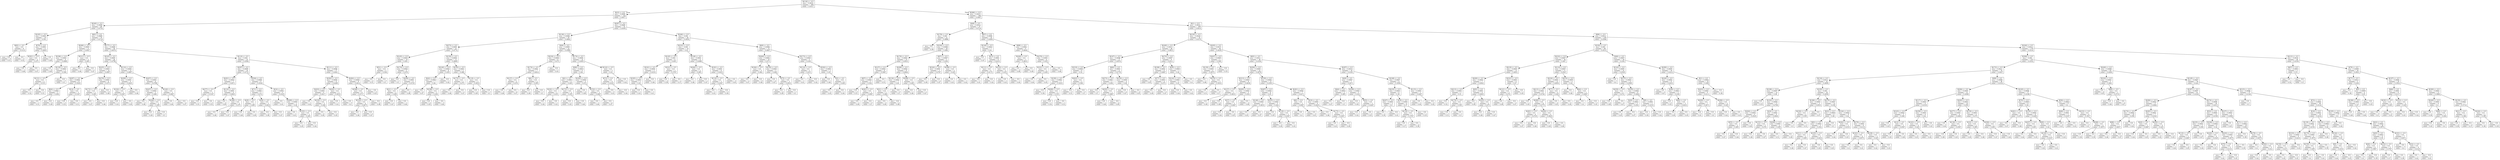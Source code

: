 digraph Tree {
node [shape=box] ;
0 [label="X[118] <= 0.5\nmse = 0.0014\nsamples = 500\nvalue = 0.4517"] ;
1 [label="X[23] <= 0.5\nmse = 0.0009\nsamples = 154\nvalue = 0.4677"] ;
0 -> 1 [labeldistance=2.5, labelangle=45, headlabel="True"] ;
2 [label="X[240] <= 0.5\nmse = 0.0009\nsamples = 80\nvalue = 0.4752"] ;
1 -> 2 ;
3 [label="X[165] <= 0.5\nmse = 0.0003\nsamples = 10\nvalue = 0.501"] ;
2 -> 3 ;
4 [label="X[83] <= 0.5\nmse = 0.0\nsamples = 6\nvalue = 0.5133"] ;
3 -> 4 ;
5 [label="mse = 0.0\nsamples = 4\nvalue = 0.51"] ;
4 -> 5 ;
6 [label="mse = -0.0\nsamples = 2\nvalue = 0.52"] ;
4 -> 6 ;
7 [label="X[79] <= 0.5\nmse = 0.0001\nsamples = 4\nvalue = 0.4825"] ;
3 -> 7 ;
8 [label="X[301] <= 0.5\nmse = 0.0\nsamples = 2\nvalue = 0.475"] ;
7 -> 8 ;
9 [label="mse = 0.0\nsamples = 1\nvalue = 0.48"] ;
8 -> 9 ;
10 [label="mse = 0.0\nsamples = 1\nvalue = 0.47"] ;
8 -> 10 ;
11 [label="mse = 0.0\nsamples = 2\nvalue = 0.49"] ;
7 -> 11 ;
12 [label="X[81] <= 0.5\nmse = 0.0009\nsamples = 70\nvalue = 0.4716"] ;
2 -> 12 ;
13 [label="X[266] <= 0.5\nmse = 0.0003\nsamples = 11\nvalue = 0.4927"] ;
12 -> 13 ;
14 [label="X[196] <= 0.5\nmse = 0.0001\nsamples = 9\nvalue = 0.4989"] ;
13 -> 14 ;
15 [label="mse = 0.0\nsamples = 4\nvalue = 0.49"] ;
14 -> 15 ;
16 [label="X[130] <= 0.5\nmse = 0.0001\nsamples = 5\nvalue = 0.506"] ;
14 -> 16 ;
17 [label="X[131] <= 0.5\nmse = 0.0\nsamples = 2\nvalue = 0.515"] ;
16 -> 17 ;
18 [label="mse = 0.0\nsamples = 1\nvalue = 0.52"] ;
17 -> 18 ;
19 [label="mse = -0.0\nsamples = 1\nvalue = 0.51"] ;
17 -> 19 ;
20 [label="mse = -0.0\nsamples = 3\nvalue = 0.5"] ;
16 -> 20 ;
21 [label="X[311] <= 0.5\nmse = 0.0\nsamples = 2\nvalue = 0.465"] ;
13 -> 21 ;
22 [label="mse = 0.0\nsamples = 1\nvalue = 0.46"] ;
21 -> 22 ;
23 [label="mse = 0.0\nsamples = 1\nvalue = 0.47"] ;
21 -> 23 ;
24 [label="X[177] <= 0.5\nmse = 0.0009\nsamples = 59\nvalue = 0.4676"] ;
12 -> 24 ;
25 [label="X[325] <= 0.5\nmse = 0.0005\nsamples = 26\nvalue = 0.4796"] ;
24 -> 25 ;
26 [label="X[225] <= 0.5\nmse = 0.0003\nsamples = 14\nvalue = 0.4907"] ;
25 -> 26 ;
27 [label="X[287] <= 0.5\nmse = 0.0002\nsamples = 8\nvalue = 0.5025"] ;
26 -> 27 ;
28 [label="X[64] <= 0.5\nmse = 0.0001\nsamples = 5\nvalue = 0.494"] ;
27 -> 28 ;
29 [label="mse = 0.0\nsamples = 1\nvalue = 0.51"] ;
28 -> 29 ;
30 [label="mse = 0.0\nsamples = 4\nvalue = 0.49"] ;
28 -> 30 ;
31 [label="X[14] <= 0.5\nmse = 0.0\nsamples = 3\nvalue = 0.5167"] ;
27 -> 31 ;
32 [label="mse = 0.0\nsamples = 2\nvalue = 0.52"] ;
31 -> 32 ;
33 [label="mse = 0.0\nsamples = 1\nvalue = 0.51"] ;
31 -> 33 ;
34 [label="X[276] <= 0.5\nmse = 0.0001\nsamples = 6\nvalue = 0.475"] ;
26 -> 34 ;
35 [label="X[173] <= 0.5\nmse = 0.0\nsamples = 2\nvalue = 0.465"] ;
34 -> 35 ;
36 [label="mse = 0.0\nsamples = 1\nvalue = 0.47"] ;
35 -> 36 ;
37 [label="mse = 0.0\nsamples = 1\nvalue = 0.46"] ;
35 -> 37 ;
38 [label="mse = 0.0\nsamples = 4\nvalue = 0.48"] ;
34 -> 38 ;
39 [label="X[114] <= 0.5\nmse = 0.0004\nsamples = 12\nvalue = 0.4667"] ;
25 -> 39 ;
40 [label="X[299] <= 0.5\nmse = 0.0001\nsamples = 4\nvalue = 0.4425"] ;
39 -> 40 ;
41 [label="X[104] <= 0.5\nmse = 0.0\nsamples = 3\nvalue = 0.4367"] ;
40 -> 41 ;
42 [label="mse = 0.0\nsamples = 1\nvalue = 0.43"] ;
41 -> 42 ;
43 [label="mse = -0.0\nsamples = 2\nvalue = 0.44"] ;
41 -> 43 ;
44 [label="mse = 0.0\nsamples = 1\nvalue = 0.46"] ;
40 -> 44 ;
45 [label="X[207] <= 0.5\nmse = 0.0001\nsamples = 8\nvalue = 0.4788"] ;
39 -> 45 ;
46 [label="X[247] <= 0.5\nmse = 0.0001\nsamples = 5\nvalue = 0.486"] ;
45 -> 46 ;
47 [label="mse = 0.0\nsamples = 3\nvalue = 0.48"] ;
46 -> 47 ;
48 [label="X[246] <= 0.5\nmse = 0.0\nsamples = 2\nvalue = 0.495"] ;
46 -> 48 ;
49 [label="mse = 0.0\nsamples = 1\nvalue = 0.49"] ;
48 -> 49 ;
50 [label="mse = 0.0\nsamples = 1\nvalue = 0.5"] ;
48 -> 50 ;
51 [label="X[140] <= 0.5\nmse = 0.0\nsamples = 3\nvalue = 0.4667"] ;
45 -> 51 ;
52 [label="mse = 0.0\nsamples = 1\nvalue = 0.46"] ;
51 -> 52 ;
53 [label="mse = 0.0\nsamples = 2\nvalue = 0.47"] ;
51 -> 53 ;
54 [label="X[110] <= 0.5\nmse = 0.001\nsamples = 33\nvalue = 0.4582"] ;
24 -> 54 ;
55 [label="X[297] <= 0.5\nmse = 0.0009\nsamples = 16\nvalue = 0.4731"] ;
54 -> 55 ;
56 [label="X[201] <= 0.5\nmse = 0.0003\nsamples = 7\nvalue = 0.4971"] ;
55 -> 56 ;
57 [label="X[277] <= 0.5\nmse = 0.0\nsamples = 3\nvalue = 0.5167"] ;
56 -> 57 ;
58 [label="mse = 0.0\nsamples = 1\nvalue = 0.51"] ;
57 -> 58 ;
59 [label="mse = -0.0\nsamples = 2\nvalue = 0.52"] ;
57 -> 59 ;
60 [label="X[132] <= 0.5\nmse = 0.0001\nsamples = 4\nvalue = 0.4825"] ;
56 -> 60 ;
61 [label="mse = 0.0\nsamples = 2\nvalue = 0.49"] ;
60 -> 61 ;
62 [label="X[186] <= 0.5\nmse = 0.0\nsamples = 2\nvalue = 0.475"] ;
60 -> 62 ;
63 [label="mse = 0.0\nsamples = 1\nvalue = 0.48"] ;
62 -> 63 ;
64 [label="mse = 0.0\nsamples = 1\nvalue = 0.47"] ;
62 -> 64 ;
65 [label="X[304] <= 0.5\nmse = 0.0006\nsamples = 9\nvalue = 0.4544"] ;
55 -> 65 ;
66 [label="X[71] <= 0.5\nmse = 0.0001\nsamples = 5\nvalue = 0.472"] ;
65 -> 66 ;
67 [label="X[29] <= 0.5\nmse = 0.0\nsamples = 2\nvalue = 0.485"] ;
66 -> 67 ;
68 [label="mse = 0.0\nsamples = 1\nvalue = 0.48"] ;
67 -> 68 ;
69 [label="mse = 0.0\nsamples = 1\nvalue = 0.49"] ;
67 -> 69 ;
70 [label="X[36] <= 0.5\nmse = 0.0\nsamples = 3\nvalue = 0.4633"] ;
66 -> 70 ;
71 [label="mse = -0.0\nsamples = 2\nvalue = 0.46"] ;
70 -> 71 ;
72 [label="mse = 0.0\nsamples = 1\nvalue = 0.47"] ;
70 -> 72 ;
73 [label="X[32] <= 0.5\nmse = 0.0002\nsamples = 4\nvalue = 0.4325"] ;
65 -> 73 ;
74 [label="mse = 0.0\nsamples = 1\nvalue = 0.41"] ;
73 -> 74 ;
75 [label="X[289] <= 0.5\nmse = 0.0001\nsamples = 3\nvalue = 0.44"] ;
73 -> 75 ;
76 [label="mse = 0.0\nsamples = 1\nvalue = 0.43"] ;
75 -> 76 ;
77 [label="X[193] <= 0.5\nmse = 0.0\nsamples = 2\nvalue = 0.445"] ;
75 -> 77 ;
78 [label="mse = 0.0\nsamples = 1\nvalue = 0.45"] ;
77 -> 78 ;
79 [label="mse = 0.0\nsamples = 1\nvalue = 0.44"] ;
77 -> 79 ;
80 [label="X[111] <= 0.5\nmse = 0.0006\nsamples = 17\nvalue = 0.4441"] ;
54 -> 80 ;
81 [label="X[302] <= 0.5\nmse = 0.0004\nsamples = 9\nvalue = 0.4289"] ;
80 -> 81 ;
82 [label="X[203] <= 0.5\nmse = 0.0001\nsamples = 6\nvalue = 0.4417"] ;
81 -> 82 ;
83 [label="mse = 0.0\nsamples = 1\nvalue = 0.42"] ;
82 -> 83 ;
84 [label="X[230] <= 0.5\nmse = 0.0\nsamples = 5\nvalue = 0.446"] ;
82 -> 84 ;
85 [label="mse = 0.0\nsamples = 2\nvalue = 0.44"] ;
84 -> 85 ;
86 [label="mse = 0.0\nsamples = 3\nvalue = 0.45"] ;
84 -> 86 ;
87 [label="X[202] <= 0.5\nmse = 0.0\nsamples = 3\nvalue = 0.4033"] ;
81 -> 87 ;
88 [label="mse = 0.0\nsamples = 1\nvalue = 0.41"] ;
87 -> 88 ;
89 [label="mse = 0.0\nsamples = 2\nvalue = 0.4"] ;
87 -> 89 ;
90 [label="X[282] <= 0.5\nmse = 0.0004\nsamples = 8\nvalue = 0.4612"] ;
80 -> 90 ;
91 [label="X[308] <= 0.5\nmse = 0.0\nsamples = 6\nvalue = 0.4717"] ;
90 -> 91 ;
92 [label="X[318] <= 0.5\nmse = 0.0\nsamples = 4\nvalue = 0.4675"] ;
91 -> 92 ;
93 [label="mse = 0.0\nsamples = 1\nvalue = 0.46"] ;
92 -> 93 ;
94 [label="mse = 0.0\nsamples = 3\nvalue = 0.47"] ;
92 -> 94 ;
95 [label="mse = -0.0\nsamples = 2\nvalue = 0.48"] ;
91 -> 95 ;
96 [label="mse = -0.0\nsamples = 2\nvalue = 0.43"] ;
90 -> 96 ;
97 [label="X[287] <= 0.5\nmse = 0.0009\nsamples = 74\nvalue = 0.4595"] ;
1 -> 97 ;
98 [label="X[136] <= 0.5\nmse = 0.0006\nsamples = 45\nvalue = 0.4682"] ;
97 -> 98 ;
99 [label="X[273] <= 0.5\nmse = 0.0005\nsamples = 23\nvalue = 0.4774"] ;
98 -> 99 ;
100 [label="X[145] <= 0.5\nmse = 0.0003\nsamples = 10\nvalue = 0.491"] ;
99 -> 100 ;
101 [label="X[51] <= 0.5\nmse = 0.0\nsamples = 5\nvalue = 0.504"] ;
100 -> 101 ;
102 [label="mse = 0.0\nsamples = 2\nvalue = 0.51"] ;
101 -> 102 ;
103 [label="mse = 0.0\nsamples = 3\nvalue = 0.5"] ;
101 -> 103 ;
104 [label="X[174] <= 0.5\nmse = 0.0002\nsamples = 5\nvalue = 0.478"] ;
100 -> 104 ;
105 [label="mse = 0.0\nsamples = 1\nvalue = 0.5"] ;
104 -> 105 ;
106 [label="X[294] <= 0.5\nmse = 0.0001\nsamples = 4\nvalue = 0.4725"] ;
104 -> 106 ;
107 [label="X[21] <= 0.5\nmse = 0.0\nsamples = 2\nvalue = 0.465"] ;
106 -> 107 ;
108 [label="mse = 0.0\nsamples = 1\nvalue = 0.47"] ;
107 -> 108 ;
109 [label="mse = 0.0\nsamples = 1\nvalue = 0.46"] ;
107 -> 109 ;
110 [label="mse = 0.0\nsamples = 2\nvalue = 0.48"] ;
106 -> 110 ;
111 [label="X[150] <= 0.5\nmse = 0.0004\nsamples = 13\nvalue = 0.4669"] ;
99 -> 111 ;
112 [label="X[140] <= 0.5\nmse = 0.0002\nsamples = 8\nvalue = 0.455"] ;
111 -> 112 ;
113 [label="X[42] <= 0.5\nmse = 0.0001\nsamples = 7\nvalue = 0.46"] ;
112 -> 113 ;
114 [label="mse = 0.0\nsamples = 2\nvalue = 0.47"] ;
113 -> 114 ;
115 [label="X[198] <= 0.5\nmse = 0.0\nsamples = 5\nvalue = 0.456"] ;
113 -> 115 ;
116 [label="mse = 0.0\nsamples = 2\nvalue = 0.45"] ;
115 -> 116 ;
117 [label="mse = -0.0\nsamples = 3\nvalue = 0.46"] ;
115 -> 117 ;
118 [label="mse = -0.0\nsamples = 1\nvalue = 0.42"] ;
112 -> 118 ;
119 [label="X[193] <= 0.5\nmse = 0.0001\nsamples = 5\nvalue = 0.486"] ;
111 -> 119 ;
120 [label="X[175] <= 0.5\nmse = 0.0\nsamples = 2\nvalue = 0.475"] ;
119 -> 120 ;
121 [label="mse = 0.0\nsamples = 1\nvalue = 0.48"] ;
120 -> 121 ;
122 [label="mse = 0.0\nsamples = 1\nvalue = 0.47"] ;
120 -> 122 ;
123 [label="X[119] <= 0.5\nmse = 0.0\nsamples = 3\nvalue = 0.4933"] ;
119 -> 123 ;
124 [label="mse = 0.0\nsamples = 2\nvalue = 0.49"] ;
123 -> 124 ;
125 [label="mse = 0.0\nsamples = 1\nvalue = 0.5"] ;
123 -> 125 ;
126 [label="X[46] <= 0.5\nmse = 0.0005\nsamples = 22\nvalue = 0.4586"] ;
98 -> 126 ;
127 [label="X[234] <= 0.5\nmse = 0.0004\nsamples = 8\nvalue = 0.475"] ;
126 -> 127 ;
128 [label="X[174] <= 0.5\nmse = 0.0001\nsamples = 7\nvalue = 0.4814"] ;
127 -> 128 ;
129 [label="X[137] <= 0.5\nmse = 0.0\nsamples = 5\nvalue = 0.476"] ;
128 -> 129 ;
130 [label="mse = 0.0\nsamples = 3\nvalue = 0.48"] ;
129 -> 130 ;
131 [label="mse = 0.0\nsamples = 2\nvalue = 0.47"] ;
129 -> 131 ;
132 [label="X[6] <= 0.5\nmse = 0.0\nsamples = 2\nvalue = 0.495"] ;
128 -> 132 ;
133 [label="mse = 0.0\nsamples = 1\nvalue = 0.49"] ;
132 -> 133 ;
134 [label="mse = 0.0\nsamples = 1\nvalue = 0.5"] ;
132 -> 134 ;
135 [label="mse = -0.0\nsamples = 1\nvalue = 0.43"] ;
127 -> 135 ;
136 [label="X[174] <= 0.5\nmse = 0.0004\nsamples = 14\nvalue = 0.4493"] ;
126 -> 136 ;
137 [label="X[96] <= 0.5\nmse = 0.0003\nsamples = 9\nvalue = 0.46"] ;
136 -> 137 ;
138 [label="X[2] <= 0.5\nmse = 0.0001\nsamples = 4\nvalue = 0.445"] ;
137 -> 138 ;
139 [label="X[181] <= 0.5\nmse = 0.0\nsamples = 2\nvalue = 0.435"] ;
138 -> 139 ;
140 [label="mse = 0.0\nsamples = 1\nvalue = 0.44"] ;
139 -> 140 ;
141 [label="mse = -0.0\nsamples = 1\nvalue = 0.43"] ;
139 -> 141 ;
142 [label="X[172] <= 0.5\nmse = 0.0\nsamples = 2\nvalue = 0.455"] ;
138 -> 142 ;
143 [label="mse = 0.0\nsamples = 1\nvalue = 0.45"] ;
142 -> 143 ;
144 [label="mse = 0.0\nsamples = 1\nvalue = 0.46"] ;
142 -> 144 ;
145 [label="X[182] <= 0.5\nmse = 0.0001\nsamples = 5\nvalue = 0.472"] ;
137 -> 145 ;
146 [label="mse = 0.0\nsamples = 2\nvalue = 0.48"] ;
145 -> 146 ;
147 [label="X[152] <= 0.5\nmse = 0.0\nsamples = 3\nvalue = 0.4667"] ;
145 -> 147 ;
148 [label="mse = 0.0\nsamples = 1\nvalue = 0.46"] ;
147 -> 148 ;
149 [label="mse = 0.0\nsamples = 2\nvalue = 0.47"] ;
147 -> 149 ;
150 [label="X[122] <= 0.5\nmse = 0.0\nsamples = 5\nvalue = 0.43"] ;
136 -> 150 ;
151 [label="X[73] <= 0.5\nmse = 0.0\nsamples = 4\nvalue = 0.4325"] ;
150 -> 151 ;
152 [label="mse = 0.0\nsamples = 3\nvalue = 0.43"] ;
151 -> 152 ;
153 [label="mse = -0.0\nsamples = 1\nvalue = 0.44"] ;
151 -> 153 ;
154 [label="mse = 0.0\nsamples = 1\nvalue = 0.42"] ;
150 -> 154 ;
155 [label="X[246] <= 0.5\nmse = 0.001\nsamples = 29\nvalue = 0.4459"] ;
97 -> 155 ;
156 [label="X[232] <= 0.5\nmse = 0.001\nsamples = 14\nvalue = 0.43"] ;
155 -> 156 ;
157 [label="X[145] <= 0.5\nmse = 0.001\nsamples = 6\nvalue = 0.405"] ;
156 -> 157 ;
158 [label="X[161] <= 0.5\nmse = 0.0004\nsamples = 3\nvalue = 0.4333"] ;
157 -> 158 ;
159 [label="X[305] <= 0.5\nmse = 0.0001\nsamples = 2\nvalue = 0.42"] ;
158 -> 159 ;
160 [label="mse = 0.0\nsamples = 1\nvalue = 0.43"] ;
159 -> 160 ;
161 [label="mse = 0.0\nsamples = 1\nvalue = 0.41"] ;
159 -> 161 ;
162 [label="mse = 0.0\nsamples = 1\nvalue = 0.46"] ;
158 -> 162 ;
163 [label="X[321] <= 0.5\nmse = 0.0\nsamples = 3\nvalue = 0.3767"] ;
157 -> 163 ;
164 [label="mse = 0.0\nsamples = 2\nvalue = 0.38"] ;
163 -> 164 ;
165 [label="mse = -0.0\nsamples = 1\nvalue = 0.37"] ;
163 -> 165 ;
166 [label="X[128] <= 0.5\nmse = 0.0001\nsamples = 8\nvalue = 0.4488"] ;
156 -> 166 ;
167 [label="X[264] <= 0.5\nmse = 0.0\nsamples = 2\nvalue = 0.465"] ;
166 -> 167 ;
168 [label="mse = 0.0\nsamples = 1\nvalue = 0.46"] ;
167 -> 168 ;
169 [label="mse = 0.0\nsamples = 1\nvalue = 0.47"] ;
167 -> 169 ;
170 [label="X[181] <= 0.5\nmse = 0.0001\nsamples = 6\nvalue = 0.4433"] ;
166 -> 170 ;
171 [label="X[116] <= 0.5\nmse = 0.0\nsamples = 3\nvalue = 0.4367"] ;
170 -> 171 ;
172 [label="mse = 0.0\nsamples = 1\nvalue = 0.43"] ;
171 -> 172 ;
173 [label="mse = -0.0\nsamples = 2\nvalue = 0.44"] ;
171 -> 173 ;
174 [label="mse = 0.0\nsamples = 3\nvalue = 0.45"] ;
170 -> 174 ;
175 [label="X[60] <= 0.5\nmse = 0.0006\nsamples = 15\nvalue = 0.4607"] ;
155 -> 175 ;
176 [label="X[260] <= 0.5\nmse = 0.0002\nsamples = 10\nvalue = 0.473"] ;
175 -> 176 ;
177 [label="X[184] <= 0.5\nmse = 0.0\nsamples = 5\nvalue = 0.462"] ;
176 -> 177 ;
178 [label="mse = 0.0\nsamples = 1\nvalue = 0.47"] ;
177 -> 178 ;
179 [label="mse = -0.0\nsamples = 4\nvalue = 0.46"] ;
177 -> 179 ;
180 [label="X[150] <= 0.5\nmse = 0.0001\nsamples = 5\nvalue = 0.484"] ;
176 -> 180 ;
181 [label="mse = 0.0\nsamples = 2\nvalue = 0.47"] ;
180 -> 181 ;
182 [label="X[75] <= 0.5\nmse = 0.0\nsamples = 3\nvalue = 0.4933"] ;
180 -> 182 ;
183 [label="mse = 0.0\nsamples = 2\nvalue = 0.49"] ;
182 -> 183 ;
184 [label="mse = 0.0\nsamples = 1\nvalue = 0.5"] ;
182 -> 184 ;
185 [label="X[173] <= 0.5\nmse = 0.0003\nsamples = 5\nvalue = 0.436"] ;
175 -> 185 ;
186 [label="X[114] <= 0.5\nmse = 0.0\nsamples = 2\nvalue = 0.415"] ;
185 -> 186 ;
187 [label="mse = 0.0\nsamples = 1\nvalue = 0.41"] ;
186 -> 187 ;
188 [label="mse = -0.0\nsamples = 1\nvalue = 0.42"] ;
186 -> 188 ;
189 [label="X[302] <= 0.5\nmse = 0.0001\nsamples = 3\nvalue = 0.45"] ;
185 -> 189 ;
190 [label="mse = 0.0\nsamples = 1\nvalue = 0.46"] ;
189 -> 190 ;
191 [label="X[3] <= 0.5\nmse = 0.0\nsamples = 2\nvalue = 0.445"] ;
189 -> 191 ;
192 [label="mse = 0.0\nsamples = 1\nvalue = 0.45"] ;
191 -> 192 ;
193 [label="mse = 0.0\nsamples = 1\nvalue = 0.44"] ;
191 -> 193 ;
194 [label="X[286] <= 0.5\nmse = 0.0015\nsamples = 346\nvalue = 0.4447"] ;
0 -> 194 [labeldistance=2.5, labelangle=-45, headlabel="False"] ;
195 [label="X[48] <= 0.5\nmse = 0.0012\nsamples = 37\nvalue = 0.4716"] ;
194 -> 195 ;
196 [label="X[178] <= 0.5\nmse = 0.001\nsamples = 21\nvalue = 0.4886"] ;
195 -> 196 ;
197 [label="mse = 0.0\nsamples = 1\nvalue = 0.58"] ;
196 -> 197 ;
198 [label="X[104] <= 0.5\nmse = 0.0006\nsamples = 20\nvalue = 0.484"] ;
196 -> 198 ;
199 [label="X[176] <= 0.5\nmse = 0.0003\nsamples = 15\nvalue = 0.4933"] ;
198 -> 199 ;
200 [label="X[127] <= 0.5\nmse = 0.0002\nsamples = 6\nvalue = 0.5067"] ;
199 -> 200 ;
201 [label="X[97] <= 0.5\nmse = 0.0001\nsamples = 5\nvalue = 0.502"] ;
200 -> 201 ;
202 [label="mse = 0.0\nsamples = 2\nvalue = 0.51"] ;
201 -> 202 ;
203 [label="X[261] <= 0.5\nmse = 0.0\nsamples = 3\nvalue = 0.4967"] ;
201 -> 203 ;
204 [label="mse = 0.0\nsamples = 1\nvalue = 0.49"] ;
203 -> 204 ;
205 [label="mse = 0.0\nsamples = 2\nvalue = 0.5"] ;
203 -> 205 ;
206 [label="mse = -0.0\nsamples = 1\nvalue = 0.53"] ;
200 -> 206 ;
207 [label="X[208] <= 0.5\nmse = 0.0002\nsamples = 9\nvalue = 0.4844"] ;
199 -> 207 ;
208 [label="X[134] <= 0.5\nmse = 0.0001\nsamples = 7\nvalue = 0.49"] ;
207 -> 208 ;
209 [label="X[21] <= 0.5\nmse = 0.0\nsamples = 5\nvalue = 0.486"] ;
208 -> 209 ;
210 [label="mse = 0.0\nsamples = 3\nvalue = 0.49"] ;
209 -> 210 ;
211 [label="mse = -0.0\nsamples = 2\nvalue = 0.48"] ;
209 -> 211 ;
212 [label="mse = 0.0\nsamples = 2\nvalue = 0.5"] ;
208 -> 212 ;
213 [label="X[308] <= 0.5\nmse = 0.0\nsamples = 2\nvalue = 0.465"] ;
207 -> 213 ;
214 [label="mse = 0.0\nsamples = 1\nvalue = 0.46"] ;
213 -> 214 ;
215 [label="mse = 0.0\nsamples = 1\nvalue = 0.47"] ;
213 -> 215 ;
216 [label="X[97] <= 0.5\nmse = 0.0007\nsamples = 5\nvalue = 0.456"] ;
198 -> 216 ;
217 [label="X[324] <= 0.5\nmse = 0.0001\nsamples = 3\nvalue = 0.4767"] ;
216 -> 217 ;
218 [label="mse = 0.0\nsamples = 1\nvalue = 0.49"] ;
217 -> 218 ;
219 [label="mse = 0.0\nsamples = 2\nvalue = 0.47"] ;
217 -> 219 ;
220 [label="X[308] <= 0.5\nmse = 0.0\nsamples = 2\nvalue = 0.425"] ;
216 -> 220 ;
221 [label="mse = 0.0\nsamples = 1\nvalue = 0.43"] ;
220 -> 221 ;
222 [label="mse = 0.0\nsamples = 1\nvalue = 0.42"] ;
220 -> 222 ;
223 [label="X[67] <= 0.5\nmse = 0.0006\nsamples = 16\nvalue = 0.4494"] ;
195 -> 223 ;
224 [label="X[144] <= 0.5\nmse = 0.0003\nsamples = 7\nvalue = 0.43"] ;
223 -> 224 ;
225 [label="mse = 0.0\nsamples = 1\nvalue = 0.47"] ;
224 -> 225 ;
226 [label="X[13] <= 0.5\nmse = 0.0001\nsamples = 6\nvalue = 0.4233"] ;
224 -> 226 ;
227 [label="X[111] <= 0.5\nmse = 0.0\nsamples = 4\nvalue = 0.4175"] ;
226 -> 227 ;
228 [label="mse = 0.0\nsamples = 1\nvalue = 0.41"] ;
227 -> 228 ;
229 [label="mse = 0.0\nsamples = 3\nvalue = 0.42"] ;
227 -> 229 ;
230 [label="X[122] <= 0.5\nmse = 0.0\nsamples = 2\nvalue = 0.435"] ;
226 -> 230 ;
231 [label="mse = 0.0\nsamples = 1\nvalue = 0.43"] ;
230 -> 231 ;
232 [label="mse = -0.0\nsamples = 1\nvalue = 0.44"] ;
230 -> 232 ;
233 [label="X[88] <= 0.5\nmse = 0.0002\nsamples = 9\nvalue = 0.4644"] ;
223 -> 233 ;
234 [label="X[240] <= 0.5\nmse = 0.0\nsamples = 3\nvalue = 0.4833"] ;
233 -> 234 ;
235 [label="mse = 0.0\nsamples = 2\nvalue = 0.48"] ;
234 -> 235 ;
236 [label="mse = 0.0\nsamples = 1\nvalue = 0.49"] ;
234 -> 236 ;
237 [label="X[279] <= 0.5\nmse = 0.0001\nsamples = 6\nvalue = 0.455"] ;
233 -> 237 ;
238 [label="X[101] <= 0.5\nmse = 0.0\nsamples = 2\nvalue = 0.445"] ;
237 -> 238 ;
239 [label="mse = 0.0\nsamples = 1\nvalue = 0.44"] ;
238 -> 239 ;
240 [label="mse = 0.0\nsamples = 1\nvalue = 0.45"] ;
238 -> 240 ;
241 [label="mse = 0.0\nsamples = 4\nvalue = 0.46"] ;
237 -> 241 ;
242 [label="X[2] <= 0.5\nmse = 0.0014\nsamples = 309\nvalue = 0.4414"] ;
194 -> 242 ;
243 [label="X[218] <= 0.5\nmse = 0.0018\nsamples = 70\nvalue = 0.4579"] ;
242 -> 243 ;
244 [label="X[249] <= 0.5\nmse = 0.0013\nsamples = 26\nvalue = 0.4815"] ;
243 -> 244 ;
245 [label="X[167] <= 0.5\nmse = 0.0008\nsamples = 17\nvalue = 0.4976"] ;
244 -> 245 ;
246 [label="X[319] <= 0.5\nmse = 0.0004\nsamples = 8\nvalue = 0.52"] ;
245 -> 246 ;
247 [label="X[190] <= 0.5\nmse = 0.0002\nsamples = 3\nvalue = 0.5433"] ;
246 -> 247 ;
248 [label="mse = 0.0\nsamples = 1\nvalue = 0.56"] ;
247 -> 248 ;
249 [label="X[289] <= 0.5\nmse = 0.0\nsamples = 2\nvalue = 0.535"] ;
247 -> 249 ;
250 [label="mse = 0.0\nsamples = 1\nvalue = 0.54"] ;
249 -> 250 ;
251 [label="mse = -0.0\nsamples = 1\nvalue = 0.53"] ;
249 -> 251 ;
252 [label="X[263] <= 0.5\nmse = 0.0\nsamples = 5\nvalue = 0.506"] ;
246 -> 252 ;
253 [label="mse = -0.0\nsamples = 3\nvalue = 0.51"] ;
252 -> 253 ;
254 [label="mse = 0.0\nsamples = 2\nvalue = 0.5"] ;
252 -> 254 ;
255 [label="X[60] <= 0.5\nmse = 0.0003\nsamples = 9\nvalue = 0.4778"] ;
245 -> 255 ;
256 [label="X[273] <= 0.5\nmse = 0.0001\nsamples = 5\nvalue = 0.492"] ;
255 -> 256 ;
257 [label="mse = 0.0\nsamples = 2\nvalue = 0.5"] ;
256 -> 257 ;
258 [label="X[293] <= 0.5\nmse = 0.0\nsamples = 3\nvalue = 0.4867"] ;
256 -> 258 ;
259 [label="mse = 0.0\nsamples = 1\nvalue = 0.48"] ;
258 -> 259 ;
260 [label="mse = -0.0\nsamples = 2\nvalue = 0.49"] ;
258 -> 260 ;
261 [label="X[124] <= 0.5\nmse = 0.0001\nsamples = 4\nvalue = 0.46"] ;
255 -> 261 ;
262 [label="mse = 0.0\nsamples = 2\nvalue = 0.47"] ;
261 -> 262 ;
263 [label="mse = -0.0\nsamples = 2\nvalue = 0.45"] ;
261 -> 263 ;
264 [label="X[274] <= 0.5\nmse = 0.0007\nsamples = 9\nvalue = 0.4511"] ;
244 -> 264 ;
265 [label="X[198] <= 0.5\nmse = 0.0002\nsamples = 6\nvalue = 0.4667"] ;
264 -> 265 ;
266 [label="mse = 0.0\nsamples = 2\nvalue = 0.45"] ;
265 -> 266 ;
267 [label="X[77] <= 0.5\nmse = 0.0001\nsamples = 4\nvalue = 0.475"] ;
265 -> 267 ;
268 [label="mse = 0.0\nsamples = 1\nvalue = 0.49"] ;
267 -> 268 ;
269 [label="mse = 0.0\nsamples = 3\nvalue = 0.47"] ;
267 -> 269 ;
270 [label="X[29] <= 0.5\nmse = 0.0003\nsamples = 3\nvalue = 0.42"] ;
264 -> 270 ;
271 [label="X[142] <= 0.5\nmse = 0.0001\nsamples = 2\nvalue = 0.43"] ;
270 -> 271 ;
272 [label="mse = 0.0\nsamples = 1\nvalue = 0.44"] ;
271 -> 272 ;
273 [label="mse = 0.0\nsamples = 1\nvalue = 0.42"] ;
271 -> 273 ;
274 [label="mse = 0.0\nsamples = 1\nvalue = 0.4"] ;
270 -> 274 ;
275 [label="X[205] <= 0.5\nmse = 0.0015\nsamples = 44\nvalue = 0.4439"] ;
243 -> 275 ;
276 [label="X[267] <= 0.5\nmse = 0.0005\nsamples = 5\nvalue = 0.508"] ;
275 -> 276 ;
277 [label="X[139] <= 0.5\nmse = 0.0001\nsamples = 4\nvalue = 0.4975"] ;
276 -> 277 ;
278 [label="mse = 0.0\nsamples = 1\nvalue = 0.48"] ;
277 -> 278 ;
279 [label="X[276] <= 0.5\nmse = 0.0\nsamples = 3\nvalue = 0.5033"] ;
277 -> 279 ;
280 [label="mse = 0.0\nsamples = 1\nvalue = 0.51"] ;
279 -> 280 ;
281 [label="mse = 0.0\nsamples = 2\nvalue = 0.5"] ;
279 -> 281 ;
282 [label="mse = -0.0\nsamples = 1\nvalue = 0.55"] ;
276 -> 282 ;
283 [label="X[83] <= 0.5\nmse = 0.0011\nsamples = 39\nvalue = 0.4356"] ;
275 -> 283 ;
284 [label="X[294] <= 0.5\nmse = 0.0005\nsamples = 23\nvalue = 0.4478"] ;
283 -> 284 ;
285 [label="X[313] <= 0.5\nmse = 0.0003\nsamples = 8\nvalue = 0.4638"] ;
284 -> 285 ;
286 [label="X[127] <= 0.5\nmse = 0.0\nsamples = 3\nvalue = 0.4833"] ;
285 -> 286 ;
287 [label="mse = 0.0\nsamples = 1\nvalue = 0.49"] ;
286 -> 287 ;
288 [label="mse = 0.0\nsamples = 2\nvalue = 0.48"] ;
286 -> 288 ;
289 [label="X[295] <= 0.5\nmse = 0.0001\nsamples = 5\nvalue = 0.452"] ;
285 -> 289 ;
290 [label="X[37] <= 0.5\nmse = 0.0\nsamples = 3\nvalue = 0.4467"] ;
289 -> 290 ;
291 [label="mse = 0.0\nsamples = 1\nvalue = 0.44"] ;
290 -> 291 ;
292 [label="mse = -0.0\nsamples = 2\nvalue = 0.45"] ;
290 -> 292 ;
293 [label="mse = 0.0\nsamples = 2\nvalue = 0.46"] ;
289 -> 293 ;
294 [label="X[159] <= 0.5\nmse = 0.0004\nsamples = 15\nvalue = 0.4393"] ;
284 -> 294 ;
295 [label="X[287] <= 0.5\nmse = 0.0002\nsamples = 8\nvalue = 0.45"] ;
294 -> 295 ;
296 [label="X[148] <= 0.5\nmse = 0.0001\nsamples = 3\nvalue = 0.4633"] ;
295 -> 296 ;
297 [label="mse = 0.0\nsamples = 1\nvalue = 0.45"] ;
296 -> 297 ;
298 [label="mse = 0.0\nsamples = 2\nvalue = 0.47"] ;
296 -> 298 ;
299 [label="X[191] <= 0.5\nmse = 0.0001\nsamples = 5\nvalue = 0.442"] ;
295 -> 299 ;
300 [label="mse = 0.0\nsamples = 2\nvalue = 0.45"] ;
299 -> 300 ;
301 [label="X[130] <= 0.5\nmse = 0.0\nsamples = 3\nvalue = 0.4367"] ;
299 -> 301 ;
302 [label="mse = -0.0\nsamples = 2\nvalue = 0.44"] ;
301 -> 302 ;
303 [label="mse = 0.0\nsamples = 1\nvalue = 0.43"] ;
301 -> 303 ;
304 [label="X[281] <= 0.5\nmse = 0.0004\nsamples = 7\nvalue = 0.4271"] ;
294 -> 304 ;
305 [label="X[8] <= 0.5\nmse = 0.0\nsamples = 3\nvalue = 0.4067"] ;
304 -> 305 ;
306 [label="mse = 0.0\nsamples = 1\nvalue = 0.4"] ;
305 -> 306 ;
307 [label="mse = 0.0\nsamples = 2\nvalue = 0.41"] ;
305 -> 307 ;
308 [label="X[10] <= 0.5\nmse = 0.0001\nsamples = 4\nvalue = 0.4425"] ;
304 -> 308 ;
309 [label="mse = 0.0\nsamples = 1\nvalue = 0.46"] ;
308 -> 309 ;
310 [label="X[175] <= 0.5\nmse = 0.0\nsamples = 3\nvalue = 0.4367"] ;
308 -> 310 ;
311 [label="mse = 0.0\nsamples = 1\nvalue = 0.43"] ;
310 -> 311 ;
312 [label="mse = -0.0\nsamples = 2\nvalue = 0.44"] ;
310 -> 312 ;
313 [label="X[297] <= 0.5\nmse = 0.0014\nsamples = 16\nvalue = 0.4181"] ;
283 -> 313 ;
314 [label="X[49] <= 0.5\nmse = 0.0007\nsamples = 7\nvalue = 0.4471"] ;
313 -> 314 ;
315 [label="X[64] <= 0.5\nmse = 0.0002\nsamples = 2\nvalue = 0.485"] ;
314 -> 315 ;
316 [label="mse = 0.0\nsamples = 1\nvalue = 0.47"] ;
315 -> 316 ;
317 [label="mse = 0.0\nsamples = 1\nvalue = 0.5"] ;
315 -> 317 ;
318 [label="X[180] <= 0.5\nmse = 0.0001\nsamples = 5\nvalue = 0.432"] ;
314 -> 318 ;
319 [label="mse = 0.0\nsamples = 2\nvalue = 0.44"] ;
318 -> 319 ;
320 [label="X[55] <= 0.5\nmse = 0.0\nsamples = 3\nvalue = 0.4267"] ;
318 -> 320 ;
321 [label="mse = 0.0\nsamples = 1\nvalue = 0.42"] ;
320 -> 321 ;
322 [label="mse = -0.0\nsamples = 2\nvalue = 0.43"] ;
320 -> 322 ;
323 [label="X[168] <= 0.5\nmse = 0.0007\nsamples = 9\nvalue = 0.3956"] ;
313 -> 323 ;
324 [label="X[235] <= 0.5\nmse = 0.0003\nsamples = 6\nvalue = 0.38"] ;
323 -> 324 ;
325 [label="X[207] <= 0.5\nmse = 0.0001\nsamples = 2\nvalue = 0.4"] ;
324 -> 325 ;
326 [label="mse = 0.0\nsamples = 1\nvalue = 0.39"] ;
325 -> 326 ;
327 [label="mse = -0.0\nsamples = 1\nvalue = 0.41"] ;
325 -> 327 ;
328 [label="X[18] <= 0.5\nmse = 0.0001\nsamples = 4\nvalue = 0.37"] ;
324 -> 328 ;
329 [label="X[134] <= 0.5\nmse = 0.0\nsamples = 3\nvalue = 0.3767"] ;
328 -> 329 ;
330 [label="mse = 0.0\nsamples = 1\nvalue = 0.37"] ;
329 -> 330 ;
331 [label="mse = 0.0\nsamples = 2\nvalue = 0.38"] ;
329 -> 331 ;
332 [label="mse = -0.0\nsamples = 1\nvalue = 0.35"] ;
328 -> 332 ;
333 [label="X[115] <= 0.5\nmse = 0.0001\nsamples = 3\nvalue = 0.4267"] ;
323 -> 333 ;
334 [label="mse = 0.0\nsamples = 1\nvalue = 0.44"] ;
333 -> 334 ;
335 [label="mse = -0.0\nsamples = 2\nvalue = 0.42"] ;
333 -> 335 ;
336 [label="X[86] <= 0.5\nmse = 0.0012\nsamples = 239\nvalue = 0.4366"] ;
242 -> 336 ;
337 [label="X[192] <= 0.5\nmse = 0.001\nsamples = 60\nvalue = 0.4515"] ;
336 -> 337 ;
338 [label="X[232] <= 0.5\nmse = 0.0007\nsamples = 30\nvalue = 0.467"] ;
337 -> 338 ;
339 [label="X[219] <= 0.5\nmse = 0.0003\nsamples = 13\nvalue = 0.4831"] ;
338 -> 339 ;
340 [label="X[200] <= 0.5\nmse = 0.0003\nsamples = 7\nvalue = 0.4943"] ;
339 -> 340 ;
341 [label="X[213] <= 0.5\nmse = 0.0001\nsamples = 3\nvalue = 0.51"] ;
340 -> 341 ;
342 [label="mse = 0.0\nsamples = 1\nvalue = 0.52"] ;
341 -> 342 ;
343 [label="X[179] <= 0.5\nmse = 0.0\nsamples = 2\nvalue = 0.505"] ;
341 -> 343 ;
344 [label="mse = 0.0\nsamples = 1\nvalue = 0.51"] ;
343 -> 344 ;
345 [label="mse = 0.0\nsamples = 1\nvalue = 0.5"] ;
343 -> 345 ;
346 [label="X[95] <= 0.5\nmse = 0.0001\nsamples = 4\nvalue = 0.4825"] ;
340 -> 346 ;
347 [label="mse = 0.0\nsamples = 2\nvalue = 0.49"] ;
346 -> 347 ;
348 [label="X[325] <= 0.5\nmse = 0.0\nsamples = 2\nvalue = 0.475"] ;
346 -> 348 ;
349 [label="mse = 0.0\nsamples = 1\nvalue = 0.48"] ;
348 -> 349 ;
350 [label="mse = 0.0\nsamples = 1\nvalue = 0.47"] ;
348 -> 350 ;
351 [label="X[321] <= 0.5\nmse = 0.0001\nsamples = 6\nvalue = 0.47"] ;
339 -> 351 ;
352 [label="X[121] <= 0.5\nmse = 0.0\nsamples = 5\nvalue = 0.474"] ;
351 -> 352 ;
353 [label="mse = 0.0\nsamples = 2\nvalue = 0.48"] ;
352 -> 353 ;
354 [label="mse = -0.0\nsamples = 3\nvalue = 0.47"] ;
352 -> 354 ;
355 [label="mse = -0.0\nsamples = 1\nvalue = 0.45"] ;
351 -> 355 ;
356 [label="X[114] <= 0.5\nmse = 0.0007\nsamples = 17\nvalue = 0.4547"] ;
338 -> 356 ;
357 [label="X[234] <= 0.5\nmse = 0.0003\nsamples = 13\nvalue = 0.4654"] ;
356 -> 357 ;
358 [label="X[213] <= 0.5\nmse = 0.0001\nsamples = 9\nvalue = 0.4744"] ;
357 -> 358 ;
359 [label="mse = 0.0\nsamples = 1\nvalue = 0.45"] ;
358 -> 359 ;
360 [label="X[289] <= 0.5\nmse = 0.0\nsamples = 8\nvalue = 0.4775"] ;
358 -> 360 ;
361 [label="X[281] <= 0.5\nmse = 0.0\nsamples = 4\nvalue = 0.4725"] ;
360 -> 361 ;
362 [label="mse = 0.0\nsamples = 3\nvalue = 0.47"] ;
361 -> 362 ;
363 [label="mse = -0.0\nsamples = 1\nvalue = 0.48"] ;
361 -> 363 ;
364 [label="X[244] <= 0.5\nmse = 0.0\nsamples = 4\nvalue = 0.4825"] ;
360 -> 364 ;
365 [label="mse = 0.0\nsamples = 1\nvalue = 0.49"] ;
364 -> 365 ;
366 [label="mse = 0.0\nsamples = 3\nvalue = 0.48"] ;
364 -> 366 ;
367 [label="X[77] <= 0.5\nmse = 0.0\nsamples = 4\nvalue = 0.445"] ;
357 -> 367 ;
368 [label="mse = 0.0\nsamples = 2\nvalue = 0.45"] ;
367 -> 368 ;
369 [label="mse = 0.0\nsamples = 2\nvalue = 0.44"] ;
367 -> 369 ;
370 [label="X[214] <= 0.5\nmse = 0.0005\nsamples = 4\nvalue = 0.42"] ;
356 -> 370 ;
371 [label="mse = 0.0\nsamples = 1\nvalue = 0.46"] ;
370 -> 371 ;
372 [label="X[64] <= 0.5\nmse = 0.0\nsamples = 3\nvalue = 0.4067"] ;
370 -> 372 ;
373 [label="mse = 0.0\nsamples = 1\nvalue = 0.4"] ;
372 -> 373 ;
374 [label="mse = 0.0\nsamples = 2\nvalue = 0.41"] ;
372 -> 374 ;
375 [label="X[46] <= 0.5\nmse = 0.0007\nsamples = 30\nvalue = 0.436"] ;
337 -> 375 ;
376 [label="X[142] <= 0.5\nmse = 0.0005\nsamples = 14\nvalue = 0.4529"] ;
375 -> 376 ;
377 [label="mse = 0.0\nsamples = 1\nvalue = 0.4"] ;
376 -> 377 ;
378 [label="X[275] <= 0.5\nmse = 0.0003\nsamples = 13\nvalue = 0.4569"] ;
376 -> 378 ;
379 [label="X[259] <= 0.5\nmse = 0.0\nsamples = 5\nvalue = 0.474"] ;
378 -> 379 ;
380 [label="mse = 0.0\nsamples = 2\nvalue = 0.48"] ;
379 -> 380 ;
381 [label="mse = -0.0\nsamples = 3\nvalue = 0.47"] ;
379 -> 381 ;
382 [label="X[105] <= 0.5\nmse = 0.0002\nsamples = 8\nvalue = 0.4462"] ;
378 -> 382 ;
383 [label="X[29] <= 0.5\nmse = 0.0001\nsamples = 5\nvalue = 0.454"] ;
382 -> 383 ;
384 [label="mse = 0.0\nsamples = 4\nvalue = 0.45"] ;
383 -> 384 ;
385 [label="mse = -0.0\nsamples = 1\nvalue = 0.47"] ;
383 -> 385 ;
386 [label="X[9] <= 0.5\nmse = 0.0001\nsamples = 3\nvalue = 0.4333"] ;
382 -> 386 ;
387 [label="mse = -0.0\nsamples = 2\nvalue = 0.44"] ;
386 -> 387 ;
388 [label="mse = 0.0\nsamples = 1\nvalue = 0.42"] ;
386 -> 388 ;
389 [label="X[290] <= 0.5\nmse = 0.0005\nsamples = 16\nvalue = 0.4212"] ;
375 -> 389 ;
390 [label="X[226] <= 0.5\nmse = 0.0002\nsamples = 6\nvalue = 0.4433"] ;
389 -> 390 ;
391 [label="mse = 0.0\nsamples = 1\nvalue = 0.47"] ;
390 -> 391 ;
392 [label="X[36] <= 0.5\nmse = 0.0001\nsamples = 5\nvalue = 0.438"] ;
390 -> 392 ;
393 [label="mse = 0.0\nsamples = 2\nvalue = 0.43"] ;
392 -> 393 ;
394 [label="X[82] <= 0.5\nmse = 0.0\nsamples = 3\nvalue = 0.4433"] ;
392 -> 394 ;
395 [label="mse = -0.0\nsamples = 2\nvalue = 0.44"] ;
394 -> 395 ;
396 [label="mse = 0.0\nsamples = 1\nvalue = 0.45"] ;
394 -> 396 ;
397 [label="X[1] <= 0.5\nmse = 0.0002\nsamples = 10\nvalue = 0.408"] ;
389 -> 397 ;
398 [label="X[203] <= 0.5\nmse = 0.0001\nsamples = 9\nvalue = 0.4111"] ;
397 -> 398 ;
399 [label="X[209] <= 0.5\nmse = 0.0\nsamples = 7\nvalue = 0.4071"] ;
398 -> 399 ;
400 [label="mse = -0.0\nsamples = 5\nvalue = 0.41"] ;
399 -> 400 ;
401 [label="mse = 0.0\nsamples = 2\nvalue = 0.4"] ;
399 -> 401 ;
402 [label="X[296] <= 0.5\nmse = 0.0\nsamples = 2\nvalue = 0.425"] ;
398 -> 402 ;
403 [label="mse = 0.0\nsamples = 1\nvalue = 0.42"] ;
402 -> 403 ;
404 [label="mse = 0.0\nsamples = 1\nvalue = 0.43"] ;
402 -> 404 ;
405 [label="mse = -0.0\nsamples = 1\nvalue = 0.38"] ;
397 -> 405 ;
406 [label="X[326] <= 0.5\nmse = 0.0012\nsamples = 179\nvalue = 0.4316"] ;
336 -> 406 ;
407 [label="X[308] <= 0.5\nmse = 0.001\nsamples = 153\nvalue = 0.4352"] ;
406 -> 407 ;
408 [label="X[172] <= 0.5\nmse = 0.0011\nsamples = 70\nvalue = 0.4457"] ;
407 -> 408 ;
409 [label="X[134] <= 0.5\nmse = 0.0012\nsamples = 32\nvalue = 0.4606"] ;
408 -> 409 ;
410 [label="X[108] <= 0.5\nmse = 0.0007\nsamples = 14\nvalue = 0.48"] ;
409 -> 410 ;
411 [label="mse = 0.0\nsamples = 1\nvalue = 0.55"] ;
410 -> 411 ;
412 [label="X[102] <= 0.5\nmse = 0.0004\nsamples = 13\nvalue = 0.4746"] ;
410 -> 412 ;
413 [label="X[264] <= 0.5\nmse = 0.0002\nsamples = 4\nvalue = 0.4525"] ;
412 -> 413 ;
414 [label="X[55] <= 0.5\nmse = 0.0\nsamples = 2\nvalue = 0.465"] ;
413 -> 414 ;
415 [label="mse = 0.0\nsamples = 1\nvalue = 0.47"] ;
414 -> 415 ;
416 [label="mse = 0.0\nsamples = 1\nvalue = 0.46"] ;
414 -> 416 ;
417 [label="mse = 0.0\nsamples = 2\nvalue = 0.44"] ;
413 -> 417 ;
418 [label="X[24] <= 0.5\nmse = 0.0001\nsamples = 9\nvalue = 0.4844"] ;
412 -> 418 ;
419 [label="X[153] <= 0.5\nmse = 0.0\nsamples = 5\nvalue = 0.476"] ;
418 -> 419 ;
420 [label="mse = 0.0\nsamples = 3\nvalue = 0.48"] ;
419 -> 420 ;
421 [label="mse = -0.0\nsamples = 2\nvalue = 0.47"] ;
419 -> 421 ;
422 [label="X[208] <= 0.5\nmse = 0.0001\nsamples = 4\nvalue = 0.495"] ;
418 -> 422 ;
423 [label="mse = 0.0\nsamples = 1\nvalue = 0.51"] ;
422 -> 423 ;
424 [label="mse = 0.0\nsamples = 3\nvalue = 0.49"] ;
422 -> 424 ;
425 [label="X[195] <= 0.5\nmse = 0.001\nsamples = 18\nvalue = 0.4456"] ;
409 -> 425 ;
426 [label="X[186] <= 0.5\nmse = 0.0003\nsamples = 3\nvalue = 0.4933"] ;
425 -> 426 ;
427 [label="X[236] <= 0.5\nmse = 0.0\nsamples = 2\nvalue = 0.505"] ;
426 -> 427 ;
428 [label="mse = 0.0\nsamples = 1\nvalue = 0.5"] ;
427 -> 428 ;
429 [label="mse = 0.0\nsamples = 1\nvalue = 0.51"] ;
427 -> 429 ;
430 [label="mse = 0.0\nsamples = 1\nvalue = 0.47"] ;
426 -> 430 ;
431 [label="X[279] <= 0.5\nmse = 0.0007\nsamples = 15\nvalue = 0.436"] ;
425 -> 431 ;
432 [label="X[43] <= 0.5\nmse = 0.0004\nsamples = 6\nvalue = 0.46"] ;
431 -> 432 ;
433 [label="X[81] <= 0.5\nmse = 0.0001\nsamples = 5\nvalue = 0.452"] ;
432 -> 433 ;
434 [label="X[311] <= 0.5\nmse = 0.0\nsamples = 2\nvalue = 0.465"] ;
433 -> 434 ;
435 [label="mse = 0.0\nsamples = 1\nvalue = 0.46"] ;
434 -> 435 ;
436 [label="mse = 0.0\nsamples = 1\nvalue = 0.47"] ;
434 -> 436 ;
437 [label="X[105] <= 0.5\nmse = 0.0\nsamples = 3\nvalue = 0.4433"] ;
433 -> 437 ;
438 [label="mse = -0.0\nsamples = 2\nvalue = 0.44"] ;
437 -> 438 ;
439 [label="mse = 0.0\nsamples = 1\nvalue = 0.45"] ;
437 -> 439 ;
440 [label="mse = 0.0\nsamples = 1\nvalue = 0.5"] ;
432 -> 440 ;
441 [label="X[144] <= 0.5\nmse = 0.0002\nsamples = 9\nvalue = 0.42"] ;
431 -> 441 ;
442 [label="X[262] <= 0.5\nmse = 0.0\nsamples = 3\nvalue = 0.4333"] ;
441 -> 442 ;
443 [label="mse = 0.0\nsamples = 1\nvalue = 0.44"] ;
442 -> 443 ;
444 [label="mse = -0.0\nsamples = 2\nvalue = 0.43"] ;
442 -> 444 ;
445 [label="X[278] <= 0.5\nmse = 0.0001\nsamples = 6\nvalue = 0.4133"] ;
441 -> 445 ;
446 [label="X[163] <= 0.5\nmse = 0.0\nsamples = 4\nvalue = 0.4075"] ;
445 -> 446 ;
447 [label="mse = 0.0\nsamples = 1\nvalue = 0.4"] ;
446 -> 447 ;
448 [label="mse = 0.0\nsamples = 3\nvalue = 0.41"] ;
446 -> 448 ;
449 [label="X[238] <= 0.5\nmse = 0.0\nsamples = 2\nvalue = 0.425"] ;
445 -> 449 ;
450 [label="mse = 0.0\nsamples = 1\nvalue = 0.42"] ;
449 -> 450 ;
451 [label="mse = 0.0\nsamples = 1\nvalue = 0.43"] ;
449 -> 451 ;
452 [label="X[98] <= 0.5\nmse = 0.0008\nsamples = 38\nvalue = 0.4332"] ;
408 -> 452 ;
453 [label="X[284] <= 0.5\nmse = 0.0005\nsamples = 21\nvalue = 0.4448"] ;
452 -> 453 ;
454 [label="X[117] <= 0.5\nmse = 0.0003\nsamples = 11\nvalue = 0.4318"] ;
453 -> 454 ;
455 [label="X[325] <= 0.5\nmse = 0.0002\nsamples = 5\nvalue = 0.446"] ;
454 -> 455 ;
456 [label="mse = 0.0\nsamples = 2\nvalue = 0.43"] ;
455 -> 456 ;
457 [label="X[12] <= 0.5\nmse = 0.0\nsamples = 3\nvalue = 0.4567"] ;
455 -> 457 ;
458 [label="mse = 0.0\nsamples = 1\nvalue = 0.45"] ;
457 -> 458 ;
459 [label="mse = -0.0\nsamples = 2\nvalue = 0.46"] ;
457 -> 459 ;
460 [label="X[258] <= 0.5\nmse = 0.0001\nsamples = 6\nvalue = 0.42"] ;
454 -> 460 ;
461 [label="X[163] <= 0.5\nmse = 0.0\nsamples = 4\nvalue = 0.425"] ;
460 -> 461 ;
462 [label="mse = 0.0\nsamples = 2\nvalue = 0.43"] ;
461 -> 462 ;
463 [label="mse = 0.0\nsamples = 2\nvalue = 0.42"] ;
461 -> 463 ;
464 [label="mse = -0.0\nsamples = 2\nvalue = 0.41"] ;
460 -> 464 ;
465 [label="X[283] <= 0.5\nmse = 0.0003\nsamples = 10\nvalue = 0.459"] ;
453 -> 465 ;
466 [label="X[277] <= 0.5\nmse = 0.0001\nsamples = 6\nvalue = 0.4483"] ;
465 -> 466 ;
467 [label="mse = 0.0\nsamples = 3\nvalue = 0.44"] ;
466 -> 467 ;
468 [label="X[136] <= 0.5\nmse = 0.0\nsamples = 3\nvalue = 0.4567"] ;
466 -> 468 ;
469 [label="mse = -0.0\nsamples = 2\nvalue = 0.46"] ;
468 -> 469 ;
470 [label="mse = 0.0\nsamples = 1\nvalue = 0.45"] ;
468 -> 470 ;
471 [label="X[130] <= 0.5\nmse = 0.0001\nsamples = 4\nvalue = 0.475"] ;
465 -> 471 ;
472 [label="X[10] <= 0.5\nmse = 0.0\nsamples = 2\nvalue = 0.485"] ;
471 -> 472 ;
473 [label="mse = 0.0\nsamples = 1\nvalue = 0.49"] ;
472 -> 473 ;
474 [label="mse = 0.0\nsamples = 1\nvalue = 0.48"] ;
472 -> 474 ;
475 [label="X[306] <= 0.5\nmse = 0.0\nsamples = 2\nvalue = 0.465"] ;
471 -> 475 ;
476 [label="mse = 0.0\nsamples = 1\nvalue = 0.47"] ;
475 -> 476 ;
477 [label="mse = 0.0\nsamples = 1\nvalue = 0.46"] ;
475 -> 477 ;
478 [label="X[165] <= 0.5\nmse = 0.0008\nsamples = 17\nvalue = 0.4188"] ;
452 -> 478 ;
479 [label="X[70] <= 0.5\nmse = 0.0005\nsamples = 8\nvalue = 0.44"] ;
478 -> 479 ;
480 [label="X[261] <= 0.5\nmse = 0.0\nsamples = 2\nvalue = 0.475"] ;
479 -> 480 ;
481 [label="mse = 0.0\nsamples = 1\nvalue = 0.47"] ;
480 -> 481 ;
482 [label="mse = 0.0\nsamples = 1\nvalue = 0.48"] ;
480 -> 482 ;
483 [label="X[154] <= 0.5\nmse = 0.0002\nsamples = 6\nvalue = 0.4283"] ;
479 -> 483 ;
484 [label="X[207] <= 0.5\nmse = 0.0\nsamples = 2\nvalue = 0.445"] ;
483 -> 484 ;
485 [label="mse = 0.0\nsamples = 1\nvalue = 0.44"] ;
484 -> 485 ;
486 [label="mse = 0.0\nsamples = 1\nvalue = 0.45"] ;
484 -> 486 ;
487 [label="X[69] <= 0.5\nmse = 0.0\nsamples = 4\nvalue = 0.42"] ;
483 -> 487 ;
488 [label="X[129] <= 0.5\nmse = 0.0\nsamples = 3\nvalue = 0.4167"] ;
487 -> 488 ;
489 [label="mse = -0.0\nsamples = 2\nvalue = 0.42"] ;
488 -> 489 ;
490 [label="mse = 0.0\nsamples = 1\nvalue = 0.41"] ;
488 -> 490 ;
491 [label="mse = 0.0\nsamples = 1\nvalue = 0.43"] ;
487 -> 491 ;
492 [label="X[56] <= 0.5\nmse = 0.0002\nsamples = 9\nvalue = 0.4"] ;
478 -> 492 ;
493 [label="X[68] <= 0.5\nmse = 0.0001\nsamples = 3\nvalue = 0.4167"] ;
492 -> 493 ;
494 [label="mse = -0.0\nsamples = 2\nvalue = 0.41"] ;
493 -> 494 ;
495 [label="mse = 0.0\nsamples = 1\nvalue = 0.43"] ;
493 -> 495 ;
496 [label="X[233] <= 0.5\nmse = 0.0\nsamples = 6\nvalue = 0.3917"] ;
492 -> 496 ;
497 [label="mse = 0.0\nsamples = 2\nvalue = 0.4"] ;
496 -> 497 ;
498 [label="X[288] <= 0.5\nmse = 0.0\nsamples = 4\nvalue = 0.3875"] ;
496 -> 498 ;
499 [label="mse = 0.0\nsamples = 1\nvalue = 0.38"] ;
498 -> 499 ;
500 [label="mse = -0.0\nsamples = 3\nvalue = 0.39"] ;
498 -> 500 ;
501 [label="X[240] <= 0.5\nmse = 0.0008\nsamples = 83\nvalue = 0.4264"] ;
407 -> 501 ;
502 [label="X[102] <= 0.5\nmse = 0.0001\nsamples = 5\nvalue = 0.464"] ;
501 -> 502 ;
503 [label="mse = 0.0\nsamples = 2\nvalue = 0.45"] ;
502 -> 503 ;
504 [label="X[80] <= 0.5\nmse = 0.0\nsamples = 3\nvalue = 0.4733"] ;
502 -> 504 ;
505 [label="mse = 0.0\nsamples = 1\nvalue = 0.48"] ;
504 -> 505 ;
506 [label="mse = -0.0\nsamples = 2\nvalue = 0.47"] ;
504 -> 506 ;
507 [label="X[129] <= 0.5\nmse = 0.0007\nsamples = 78\nvalue = 0.424"] ;
501 -> 507 ;
508 [label="X[187] <= 0.5\nmse = 0.0007\nsamples = 41\nvalue = 0.4324"] ;
507 -> 508 ;
509 [label="X[284] <= 0.5\nmse = 0.0003\nsamples = 17\nvalue = 0.4482"] ;
508 -> 509 ;
510 [label="X[174] <= 0.5\nmse = 0.0002\nsamples = 10\nvalue = 0.458"] ;
509 -> 510 ;
511 [label="X[88] <= 0.5\nmse = 0.0\nsamples = 7\nvalue = 0.4657"] ;
510 -> 511 ;
512 [label="mse = 0.0\nsamples = 3\nvalue = 0.46"] ;
511 -> 512 ;
513 [label="mse = 0.0\nsamples = 4\nvalue = 0.47"] ;
511 -> 513 ;
514 [label="mse = 0.0\nsamples = 3\nvalue = 0.44"] ;
510 -> 514 ;
515 [label="X[283] <= 0.5\nmse = 0.0001\nsamples = 7\nvalue = 0.4343"] ;
509 -> 515 ;
516 [label="X[20] <= 0.5\nmse = 0.0\nsamples = 3\nvalue = 0.4467"] ;
515 -> 516 ;
517 [label="mse = 0.0\nsamples = 1\nvalue = 0.44"] ;
516 -> 517 ;
518 [label="mse = -0.0\nsamples = 2\nvalue = 0.45"] ;
516 -> 518 ;
519 [label="X[250] <= 0.5\nmse = 0.0\nsamples = 4\nvalue = 0.425"] ;
515 -> 519 ;
520 [label="mse = 0.0\nsamples = 2\nvalue = 0.42"] ;
519 -> 520 ;
521 [label="mse = 0.0\nsamples = 2\nvalue = 0.43"] ;
519 -> 521 ;
522 [label="X[274] <= 0.5\nmse = 0.0006\nsamples = 24\nvalue = 0.4213"] ;
508 -> 522 ;
523 [label="X[52] <= 0.5\nmse = 0.0005\nsamples = 13\nvalue = 0.4338"] ;
522 -> 523 ;
524 [label="X[235] <= 0.5\nmse = 0.0001\nsamples = 5\nvalue = 0.456"] ;
523 -> 524 ;
525 [label="X[110] <= 0.5\nmse = 0.0\nsamples = 3\nvalue = 0.4467"] ;
524 -> 525 ;
526 [label="mse = 0.0\nsamples = 1\nvalue = 0.44"] ;
525 -> 526 ;
527 [label="mse = -0.0\nsamples = 2\nvalue = 0.45"] ;
525 -> 527 ;
528 [label="mse = 0.0\nsamples = 2\nvalue = 0.47"] ;
524 -> 528 ;
529 [label="X[184] <= 0.5\nmse = 0.0002\nsamples = 8\nvalue = 0.42"] ;
523 -> 529 ;
530 [label="X[220] <= 0.5\nmse = 0.0\nsamples = 4\nvalue = 0.4325"] ;
529 -> 530 ;
531 [label="mse = 0.0\nsamples = 1\nvalue = 0.44"] ;
530 -> 531 ;
532 [label="mse = -0.0\nsamples = 3\nvalue = 0.43"] ;
530 -> 532 ;
533 [label="X[245] <= 0.5\nmse = 0.0001\nsamples = 4\nvalue = 0.4075"] ;
529 -> 533 ;
534 [label="X[79] <= 0.5\nmse = 0.0\nsamples = 3\nvalue = 0.4133"] ;
533 -> 534 ;
535 [label="mse = 0.0\nsamples = 1\nvalue = 0.42"] ;
534 -> 535 ;
536 [label="mse = -0.0\nsamples = 2\nvalue = 0.41"] ;
534 -> 536 ;
537 [label="mse = -0.0\nsamples = 1\nvalue = 0.39"] ;
533 -> 537 ;
538 [label="X[237] <= 0.5\nmse = 0.0003\nsamples = 11\nvalue = 0.4064"] ;
522 -> 538 ;
539 [label="mse = 0.0\nsamples = 1\nvalue = 0.45"] ;
538 -> 539 ;
540 [label="X[71] <= 0.5\nmse = 0.0002\nsamples = 10\nvalue = 0.402"] ;
538 -> 540 ;
541 [label="mse = 0.0\nsamples = 2\nvalue = 0.38"] ;
540 -> 541 ;
542 [label="X[278] <= 0.5\nmse = 0.0\nsamples = 8\nvalue = 0.4075"] ;
540 -> 542 ;
543 [label="mse = -0.0\nsamples = 3\nvalue = 0.4"] ;
542 -> 543 ;
544 [label="X[304] <= 0.5\nmse = 0.0\nsamples = 5\nvalue = 0.412"] ;
542 -> 544 ;
545 [label="mse = 0.0\nsamples = 1\nvalue = 0.42"] ;
544 -> 545 ;
546 [label="mse = -0.0\nsamples = 4\nvalue = 0.41"] ;
544 -> 546 ;
547 [label="X[315] <= 0.5\nmse = 0.0006\nsamples = 37\nvalue = 0.4146"] ;
507 -> 547 ;
548 [label="mse = 0.0\nsamples = 1\nvalue = 0.5"] ;
547 -> 548 ;
549 [label="X[72] <= 0.5\nmse = 0.0004\nsamples = 36\nvalue = 0.4122"] ;
547 -> 549 ;
550 [label="X[18] <= 0.5\nmse = 0.0003\nsamples = 19\nvalue = 0.4232"] ;
549 -> 550 ;
551 [label="X[139] <= 0.5\nmse = 0.0002\nsamples = 13\nvalue = 0.4154"] ;
550 -> 551 ;
552 [label="X[319] <= 0.5\nmse = 0.0001\nsamples = 9\nvalue = 0.4233"] ;
551 -> 552 ;
553 [label="X[159] <= 0.5\nmse = 0.0\nsamples = 4\nvalue = 0.415"] ;
552 -> 553 ;
554 [label="mse = 0.0\nsamples = 2\nvalue = 0.42"] ;
553 -> 554 ;
555 [label="mse = -0.0\nsamples = 2\nvalue = 0.41"] ;
553 -> 555 ;
556 [label="mse = -0.0\nsamples = 5\nvalue = 0.43"] ;
552 -> 556 ;
557 [label="X[174] <= 0.5\nmse = 0.0001\nsamples = 4\nvalue = 0.3975"] ;
551 -> 557 ;
558 [label="X[159] <= 0.5\nmse = 0.0\nsamples = 2\nvalue = 0.405"] ;
557 -> 558 ;
559 [label="mse = 0.0\nsamples = 1\nvalue = 0.4"] ;
558 -> 559 ;
560 [label="mse = -0.0\nsamples = 1\nvalue = 0.41"] ;
558 -> 560 ;
561 [label="mse = 0.0\nsamples = 2\nvalue = 0.39"] ;
557 -> 561 ;
562 [label="X[110] <= 0.5\nmse = 0.0002\nsamples = 6\nvalue = 0.44"] ;
550 -> 562 ;
563 [label="mse = 0.0\nsamples = 2\nvalue = 0.46"] ;
562 -> 563 ;
564 [label="X[144] <= 0.5\nmse = 0.0\nsamples = 4\nvalue = 0.43"] ;
562 -> 564 ;
565 [label="X[9] <= 0.5\nmse = 0.0\nsamples = 3\nvalue = 0.4333"] ;
564 -> 565 ;
566 [label="mse = 0.0\nsamples = 1\nvalue = 0.44"] ;
565 -> 566 ;
567 [label="mse = -0.0\nsamples = 2\nvalue = 0.43"] ;
565 -> 567 ;
568 [label="mse = 0.0\nsamples = 1\nvalue = 0.42"] ;
564 -> 568 ;
569 [label="X[195] <= 0.5\nmse = 0.0002\nsamples = 17\nvalue = 0.4"] ;
549 -> 569 ;
570 [label="mse = 0.0\nsamples = 1\nvalue = 0.44"] ;
569 -> 570 ;
571 [label="X[43] <= 0.5\nmse = 0.0002\nsamples = 16\nvalue = 0.3975"] ;
569 -> 571 ;
572 [label="X[45] <= 0.5\nmse = 0.0001\nsamples = 9\nvalue = 0.39"] ;
571 -> 572 ;
573 [label="X[40] <= 0.5\nmse = 0.0\nsamples = 6\nvalue = 0.3967"] ;
572 -> 573 ;
574 [label="mse = 0.0\nsamples = 4\nvalue = 0.4"] ;
573 -> 574 ;
575 [label="mse = -0.0\nsamples = 2\nvalue = 0.39"] ;
573 -> 575 ;
576 [label="X[214] <= 0.5\nmse = 0.0\nsamples = 3\nvalue = 0.3767"] ;
572 -> 576 ;
577 [label="mse = 0.0\nsamples = 1\nvalue = 0.37"] ;
576 -> 577 ;
578 [label="mse = 0.0\nsamples = 2\nvalue = 0.38"] ;
576 -> 578 ;
579 [label="X[101] <= 0.5\nmse = 0.0\nsamples = 7\nvalue = 0.4071"] ;
571 -> 579 ;
580 [label="mse = -0.0\nsamples = 3\nvalue = 0.4"] ;
579 -> 580 ;
581 [label="X[32] <= 0.5\nmse = 0.0\nsamples = 4\nvalue = 0.4125"] ;
579 -> 581 ;
582 [label="mse = 0.0\nsamples = 1\nvalue = 0.42"] ;
581 -> 582 ;
583 [label="mse = -0.0\nsamples = 3\nvalue = 0.41"] ;
581 -> 583 ;
584 [label="X[213] <= 0.5\nmse = 0.0016\nsamples = 26\nvalue = 0.4104"] ;
406 -> 584 ;
585 [label="X[67] <= 0.5\nmse = 0.0001\nsamples = 2\nvalue = 0.51"] ;
584 -> 585 ;
586 [label="mse = 0.0\nsamples = 1\nvalue = 0.52"] ;
585 -> 586 ;
587 [label="mse = -0.0\nsamples = 1\nvalue = 0.5"] ;
585 -> 587 ;
588 [label="X[79] <= 0.5\nmse = 0.0009\nsamples = 24\nvalue = 0.4021"] ;
584 -> 588 ;
589 [label="X[77] <= 0.5\nmse = 0.0011\nsamples = 5\nvalue = 0.436"] ;
588 -> 589 ;
590 [label="mse = 0.0\nsamples = 1\nvalue = 0.38"] ;
589 -> 590 ;
591 [label="X[9] <= 0.5\nmse = 0.0005\nsamples = 4\nvalue = 0.45"] ;
589 -> 591 ;
592 [label="X[186] <= 0.5\nmse = 0.0001\nsamples = 2\nvalue = 0.47"] ;
591 -> 592 ;
593 [label="mse = 0.0\nsamples = 1\nvalue = 0.48"] ;
592 -> 593 ;
594 [label="mse = 0.0\nsamples = 1\nvalue = 0.46"] ;
592 -> 594 ;
595 [label="mse = -0.0\nsamples = 2\nvalue = 0.43"] ;
591 -> 595 ;
596 [label="X[197] <= 0.5\nmse = 0.0004\nsamples = 19\nvalue = 0.3932"] ;
588 -> 596 ;
597 [label="X[66] <= 0.5\nmse = 0.0001\nsamples = 6\nvalue = 0.4117"] ;
596 -> 597 ;
598 [label="X[181] <= 0.5\nmse = 0.0\nsamples = 4\nvalue = 0.405"] ;
597 -> 598 ;
599 [label="mse = 0.0\nsamples = 2\nvalue = 0.4"] ;
598 -> 599 ;
600 [label="mse = 0.0\nsamples = 2\nvalue = 0.41"] ;
598 -> 600 ;
601 [label="X[312] <= 0.5\nmse = 0.0\nsamples = 2\nvalue = 0.425"] ;
597 -> 601 ;
602 [label="mse = 0.0\nsamples = 1\nvalue = 0.43"] ;
601 -> 602 ;
603 [label="mse = 0.0\nsamples = 1\nvalue = 0.42"] ;
601 -> 603 ;
604 [label="X[300] <= 0.5\nmse = 0.0003\nsamples = 13\nvalue = 0.3846"] ;
596 -> 604 ;
605 [label="X[240] <= 0.5\nmse = 0.0001\nsamples = 6\nvalue = 0.4"] ;
604 -> 605 ;
606 [label="mse = 0.0\nsamples = 1\nvalue = 0.38"] ;
605 -> 606 ;
607 [label="X[66] <= 0.5\nmse = 0.0\nsamples = 5\nvalue = 0.404"] ;
605 -> 607 ;
608 [label="mse = 0.0\nsamples = 2\nvalue = 0.41"] ;
607 -> 608 ;
609 [label="mse = -0.0\nsamples = 3\nvalue = 0.4"] ;
607 -> 609 ;
610 [label="X[150] <= 0.5\nmse = 0.0001\nsamples = 7\nvalue = 0.3714"] ;
604 -> 610 ;
611 [label="X[21] <= 0.5\nmse = 0.0\nsamples = 5\nvalue = 0.366"] ;
610 -> 611 ;
612 [label="mse = 0.0\nsamples = 2\nvalue = 0.36"] ;
611 -> 612 ;
613 [label="mse = -0.0\nsamples = 3\nvalue = 0.37"] ;
611 -> 613 ;
614 [label="X[226] <= 0.5\nmse = 0.0\nsamples = 2\nvalue = 0.385"] ;
610 -> 614 ;
615 [label="mse = 0.0\nsamples = 1\nvalue = 0.38"] ;
614 -> 615 ;
616 [label="mse = -0.0\nsamples = 1\nvalue = 0.39"] ;
614 -> 616 ;
}
